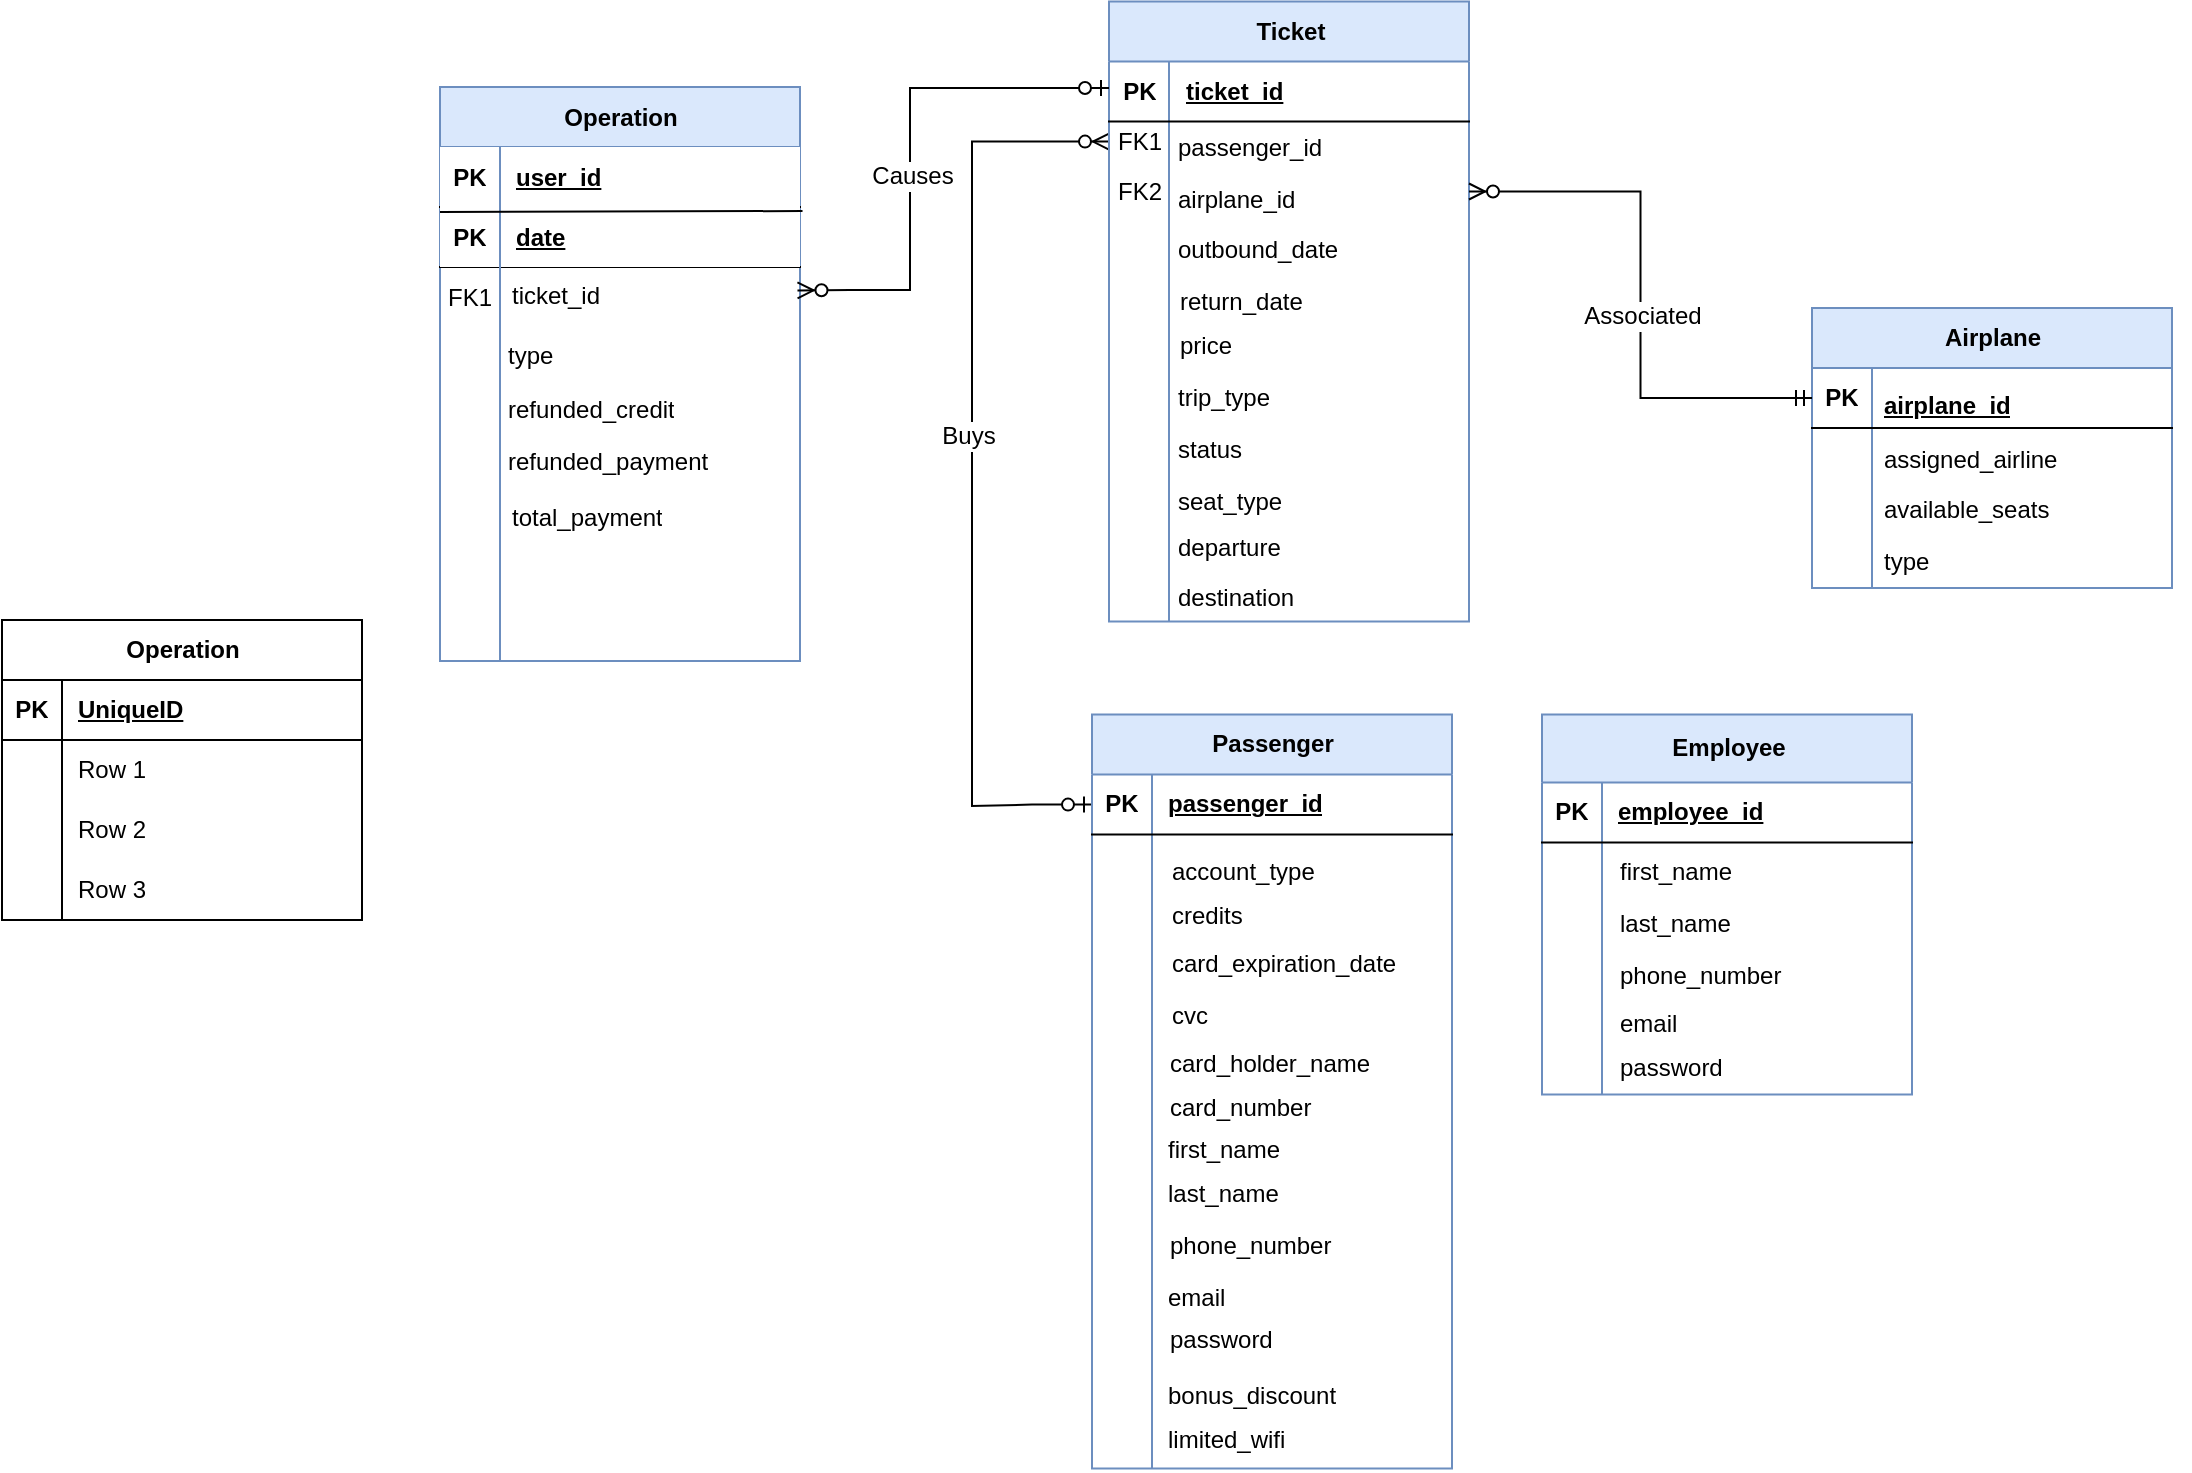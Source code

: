 <mxfile version="25.0.3">
  <diagram id="C5RBs43oDa-KdzZeNtuy" name="Page-1">
    <mxGraphModel dx="1167" dy="684" grid="0" gridSize="10" guides="1" tooltips="1" connect="1" arrows="1" fold="1" page="1" pageScale="1" pageWidth="827" pageHeight="1169" math="0" shadow="0">
      <root>
        <mxCell id="WIyWlLk6GJQsqaUBKTNV-0" />
        <mxCell id="WIyWlLk6GJQsqaUBKTNV-1" parent="WIyWlLk6GJQsqaUBKTNV-0" />
        <mxCell id="CETGNp7XFRvlDch6rx29-30" value="" style="fontSize=12;html=1;endArrow=ERzeroToMany;startArrow=ERzeroToOne;rounded=0;edgeStyle=orthogonalEdgeStyle;" parent="WIyWlLk6GJQsqaUBKTNV-1" source="CETGNp7XFRvlDch6rx29-192" target="CETGNp7XFRvlDch6rx29-104" edge="1">
          <mxGeometry width="100" height="100" relative="1" as="geometry">
            <mxPoint x="570" y="590" as="sourcePoint" />
            <mxPoint x="683.878" y="350" as="targetPoint" />
            <Array as="points">
              <mxPoint x="570" y="519" />
              <mxPoint x="540" y="520" />
              <mxPoint x="540" y="110" />
            </Array>
          </mxGeometry>
        </mxCell>
        <mxCell id="uM2hpIKgyVyVSypeU8TG-0" value="Buys" style="edgeLabel;html=1;align=center;verticalAlign=middle;resizable=0;points=[];fontSize=12;" parent="CETGNp7XFRvlDch6rx29-30" vertex="1" connectable="0">
          <mxGeometry x="0.063" y="2" relative="1" as="geometry">
            <mxPoint as="offset" />
          </mxGeometry>
        </mxCell>
        <mxCell id="CETGNp7XFRvlDch6rx29-48" value="Operation" style="shape=table;startSize=30;container=1;collapsible=1;childLayout=tableLayout;fixedRows=1;rowLines=0;fontStyle=1;align=center;resizeLast=1;html=1;fillColor=#dae8fc;strokeColor=#6c8ebf;" parent="WIyWlLk6GJQsqaUBKTNV-1" vertex="1">
          <mxGeometry x="274" y="160.5" width="180" height="287" as="geometry" />
        </mxCell>
        <mxCell id="CETGNp7XFRvlDch6rx29-49" value="" style="shape=tableRow;horizontal=0;startSize=0;swimlaneHead=0;swimlaneBody=0;fillColor=none;collapsible=0;dropTarget=0;points=[[0,0.5],[1,0.5]];portConstraint=eastwest;top=0;left=0;right=0;bottom=1;" parent="CETGNp7XFRvlDch6rx29-48" vertex="1">
          <mxGeometry y="30" width="180" height="30" as="geometry" />
        </mxCell>
        <mxCell id="CETGNp7XFRvlDch6rx29-50" value="PK" style="shape=partialRectangle;connectable=0;top=0;left=0;bottom=0;right=0;fontStyle=1;overflow=hidden;whiteSpace=wrap;html=1;labelBackgroundColor=none;gradientColor=none;fillStyle=solid;strokeColor=default;" parent="CETGNp7XFRvlDch6rx29-49" vertex="1">
          <mxGeometry width="30" height="30" as="geometry">
            <mxRectangle width="30" height="30" as="alternateBounds" />
          </mxGeometry>
        </mxCell>
        <mxCell id="CETGNp7XFRvlDch6rx29-51" value="user_id" style="shape=partialRectangle;connectable=0;top=0;left=0;bottom=0;right=0;align=left;spacingLeft=6;fontStyle=5;overflow=hidden;whiteSpace=wrap;html=1;" parent="CETGNp7XFRvlDch6rx29-49" vertex="1">
          <mxGeometry x="30" width="150" height="30" as="geometry">
            <mxRectangle width="150" height="30" as="alternateBounds" />
          </mxGeometry>
        </mxCell>
        <mxCell id="4KZPX5bwXIBf1E7wz8K1-6" value="" style="shape=tableRow;horizontal=0;startSize=0;swimlaneHead=0;swimlaneBody=0;fillColor=none;collapsible=0;dropTarget=0;points=[[0,0.5],[1,0.5]];portConstraint=eastwest;top=0;left=0;right=0;bottom=1;" parent="CETGNp7XFRvlDch6rx29-48" vertex="1">
          <mxGeometry y="60" width="180" height="30" as="geometry" />
        </mxCell>
        <mxCell id="4KZPX5bwXIBf1E7wz8K1-7" value="PK" style="shape=partialRectangle;connectable=0;top=0;left=0;bottom=0;right=0;fontStyle=1;overflow=hidden;whiteSpace=wrap;html=1;" parent="4KZPX5bwXIBf1E7wz8K1-6" vertex="1">
          <mxGeometry width="30" height="30" as="geometry">
            <mxRectangle width="30" height="30" as="alternateBounds" />
          </mxGeometry>
        </mxCell>
        <mxCell id="4KZPX5bwXIBf1E7wz8K1-8" value="date" style="shape=partialRectangle;connectable=0;top=0;left=0;bottom=0;right=0;align=left;spacingLeft=6;fontStyle=5;overflow=hidden;whiteSpace=wrap;html=1;" parent="4KZPX5bwXIBf1E7wz8K1-6" vertex="1">
          <mxGeometry x="30" width="150" height="30" as="geometry">
            <mxRectangle width="150" height="30" as="alternateBounds" />
          </mxGeometry>
        </mxCell>
        <mxCell id="CETGNp7XFRvlDch6rx29-52" value="" style="shape=tableRow;horizontal=0;startSize=0;swimlaneHead=0;swimlaneBody=0;fillColor=none;collapsible=0;dropTarget=0;points=[[0,0.5],[1,0.5]];portConstraint=eastwest;top=0;left=0;right=0;bottom=0;" parent="CETGNp7XFRvlDch6rx29-48" vertex="1">
          <mxGeometry y="90" width="180" height="30" as="geometry" />
        </mxCell>
        <mxCell id="CETGNp7XFRvlDch6rx29-53" value="FK1" style="shape=partialRectangle;connectable=0;fillColor=none;top=0;left=0;bottom=0;right=0;editable=1;overflow=hidden;whiteSpace=wrap;html=1;" parent="CETGNp7XFRvlDch6rx29-52" vertex="1">
          <mxGeometry width="30" height="30" as="geometry">
            <mxRectangle width="30" height="30" as="alternateBounds" />
          </mxGeometry>
        </mxCell>
        <mxCell id="CETGNp7XFRvlDch6rx29-54" value="" style="shape=partialRectangle;connectable=0;fillColor=none;top=0;left=0;bottom=0;right=0;align=left;spacingLeft=6;overflow=hidden;whiteSpace=wrap;html=1;" parent="CETGNp7XFRvlDch6rx29-52" vertex="1">
          <mxGeometry x="30" width="150" height="30" as="geometry">
            <mxRectangle width="150" height="30" as="alternateBounds" />
          </mxGeometry>
        </mxCell>
        <mxCell id="4KZPX5bwXIBf1E7wz8K1-16" value="" style="shape=tableRow;horizontal=0;startSize=0;swimlaneHead=0;swimlaneBody=0;fillColor=none;collapsible=0;dropTarget=0;points=[[0,0.5],[1,0.5]];portConstraint=eastwest;top=0;left=0;right=0;bottom=0;" parent="CETGNp7XFRvlDch6rx29-48" vertex="1">
          <mxGeometry y="120" width="180" height="30" as="geometry" />
        </mxCell>
        <mxCell id="4KZPX5bwXIBf1E7wz8K1-17" value="" style="shape=partialRectangle;connectable=0;fillColor=none;top=0;left=0;bottom=0;right=0;editable=1;overflow=hidden;whiteSpace=wrap;html=1;" parent="4KZPX5bwXIBf1E7wz8K1-16" vertex="1">
          <mxGeometry width="30" height="30" as="geometry">
            <mxRectangle width="30" height="30" as="alternateBounds" />
          </mxGeometry>
        </mxCell>
        <mxCell id="4KZPX5bwXIBf1E7wz8K1-18" value="" style="shape=partialRectangle;connectable=0;fillColor=none;top=0;left=0;bottom=0;right=0;align=left;spacingLeft=6;overflow=hidden;whiteSpace=wrap;html=1;" parent="4KZPX5bwXIBf1E7wz8K1-16" vertex="1">
          <mxGeometry x="30" width="150" height="30" as="geometry">
            <mxRectangle width="150" height="30" as="alternateBounds" />
          </mxGeometry>
        </mxCell>
        <mxCell id="CETGNp7XFRvlDch6rx29-55" value="" style="shape=tableRow;horizontal=0;startSize=0;swimlaneHead=0;swimlaneBody=0;fillColor=none;collapsible=0;dropTarget=0;points=[[0,0.5],[1,0.5]];portConstraint=eastwest;top=0;left=0;right=0;bottom=0;" parent="CETGNp7XFRvlDch6rx29-48" vertex="1">
          <mxGeometry y="150" width="180" height="30" as="geometry" />
        </mxCell>
        <mxCell id="CETGNp7XFRvlDch6rx29-56" value="" style="shape=partialRectangle;connectable=0;fillColor=none;top=0;left=0;bottom=0;right=0;editable=1;overflow=hidden;whiteSpace=wrap;html=1;" parent="CETGNp7XFRvlDch6rx29-55" vertex="1">
          <mxGeometry width="30" height="30" as="geometry">
            <mxRectangle width="30" height="30" as="alternateBounds" />
          </mxGeometry>
        </mxCell>
        <mxCell id="CETGNp7XFRvlDch6rx29-57" value="" style="shape=partialRectangle;connectable=0;fillColor=none;top=0;left=0;bottom=0;right=0;align=left;spacingLeft=6;overflow=hidden;whiteSpace=wrap;html=1;" parent="CETGNp7XFRvlDch6rx29-55" vertex="1">
          <mxGeometry x="30" width="150" height="30" as="geometry">
            <mxRectangle width="150" height="30" as="alternateBounds" />
          </mxGeometry>
        </mxCell>
        <mxCell id="CETGNp7XFRvlDch6rx29-58" value="" style="shape=tableRow;horizontal=0;startSize=0;swimlaneHead=0;swimlaneBody=0;fillColor=none;collapsible=0;dropTarget=0;points=[[0,0.5],[1,0.5]];portConstraint=eastwest;top=0;left=0;right=0;bottom=0;" parent="CETGNp7XFRvlDch6rx29-48" vertex="1">
          <mxGeometry y="180" width="180" height="107" as="geometry" />
        </mxCell>
        <mxCell id="CETGNp7XFRvlDch6rx29-59" value="" style="shape=partialRectangle;connectable=0;fillColor=none;top=0;left=0;bottom=0;right=0;editable=1;overflow=hidden;whiteSpace=wrap;html=1;" parent="CETGNp7XFRvlDch6rx29-58" vertex="1">
          <mxGeometry width="30" height="107" as="geometry">
            <mxRectangle width="30" height="107" as="alternateBounds" />
          </mxGeometry>
        </mxCell>
        <mxCell id="CETGNp7XFRvlDch6rx29-60" value="" style="shape=partialRectangle;connectable=0;fillColor=none;top=0;left=0;bottom=0;right=0;align=left;spacingLeft=6;overflow=hidden;whiteSpace=wrap;html=1;" parent="CETGNp7XFRvlDch6rx29-58" vertex="1">
          <mxGeometry x="30" width="150" height="107" as="geometry">
            <mxRectangle width="150" height="107" as="alternateBounds" />
          </mxGeometry>
        </mxCell>
        <mxCell id="BGIZEROxM3A1e72S92r2-58" value="type" style="text;strokeColor=none;fillColor=none;align=left;verticalAlign=top;spacingLeft=4;spacingRight=4;overflow=hidden;rotatable=0;points=[[0,0.5],[1,0.5]];portConstraint=eastwest;whiteSpace=wrap;html=1;" parent="WIyWlLk6GJQsqaUBKTNV-1" vertex="1">
          <mxGeometry x="302" y="280.5" width="120" height="26" as="geometry" />
        </mxCell>
        <mxCell id="CETGNp7XFRvlDch6rx29-100" value="Ticket" style="shape=table;startSize=30;container=1;collapsible=1;childLayout=tableLayout;fixedRows=1;rowLines=0;fontStyle=1;align=center;resizeLast=1;html=1;fillColor=#dae8fc;strokeColor=#6c8ebf;" parent="WIyWlLk6GJQsqaUBKTNV-1" vertex="1">
          <mxGeometry x="608.5" y="117.75" width="180" height="310" as="geometry" />
        </mxCell>
        <mxCell id="CETGNp7XFRvlDch6rx29-101" value="" style="shape=tableRow;horizontal=0;startSize=0;swimlaneHead=0;swimlaneBody=0;fillColor=none;collapsible=0;dropTarget=0;points=[[0,0.5],[1,0.5]];portConstraint=eastwest;top=0;left=0;right=0;bottom=1;" parent="CETGNp7XFRvlDch6rx29-100" vertex="1">
          <mxGeometry y="30" width="180" height="30" as="geometry" />
        </mxCell>
        <mxCell id="CETGNp7XFRvlDch6rx29-102" value="PK" style="shape=partialRectangle;connectable=0;fillColor=none;top=0;left=0;bottom=0;right=0;fontStyle=1;overflow=hidden;whiteSpace=wrap;html=1;" parent="CETGNp7XFRvlDch6rx29-101" vertex="1">
          <mxGeometry width="30" height="30" as="geometry">
            <mxRectangle width="30" height="30" as="alternateBounds" />
          </mxGeometry>
        </mxCell>
        <mxCell id="CETGNp7XFRvlDch6rx29-103" value="ticket_id" style="shape=partialRectangle;connectable=0;fillColor=none;top=0;left=0;bottom=0;right=0;align=left;spacingLeft=6;fontStyle=5;overflow=hidden;whiteSpace=wrap;html=1;" parent="CETGNp7XFRvlDch6rx29-101" vertex="1">
          <mxGeometry x="30" width="150" height="30" as="geometry">
            <mxRectangle width="150" height="30" as="alternateBounds" />
          </mxGeometry>
        </mxCell>
        <mxCell id="CETGNp7XFRvlDch6rx29-104" value="" style="shape=tableRow;horizontal=0;startSize=0;swimlaneHead=0;swimlaneBody=0;fillColor=none;collapsible=0;dropTarget=0;points=[[0,0.5],[1,0.5]];portConstraint=eastwest;top=0;left=0;right=0;bottom=0;" parent="CETGNp7XFRvlDch6rx29-100" vertex="1">
          <mxGeometry y="60" width="180" height="20" as="geometry" />
        </mxCell>
        <mxCell id="CETGNp7XFRvlDch6rx29-105" value="FK1" style="shape=partialRectangle;connectable=0;fillColor=none;top=0;left=0;bottom=0;right=0;editable=1;overflow=hidden;whiteSpace=wrap;html=1;" parent="CETGNp7XFRvlDch6rx29-104" vertex="1">
          <mxGeometry width="30" height="20" as="geometry">
            <mxRectangle width="30" height="20" as="alternateBounds" />
          </mxGeometry>
        </mxCell>
        <mxCell id="CETGNp7XFRvlDch6rx29-106" value="" style="shape=partialRectangle;connectable=0;fillColor=none;top=0;left=0;bottom=0;right=0;align=left;spacingLeft=6;overflow=hidden;whiteSpace=wrap;html=1;" parent="CETGNp7XFRvlDch6rx29-104" vertex="1">
          <mxGeometry x="30" width="150" height="20" as="geometry">
            <mxRectangle width="150" height="20" as="alternateBounds" />
          </mxGeometry>
        </mxCell>
        <mxCell id="CETGNp7XFRvlDch6rx29-107" value="" style="shape=tableRow;horizontal=0;startSize=0;swimlaneHead=0;swimlaneBody=0;fillColor=none;collapsible=0;dropTarget=0;points=[[0,0.5],[1,0.5]];portConstraint=eastwest;top=0;left=0;right=0;bottom=0;" parent="CETGNp7XFRvlDch6rx29-100" vertex="1">
          <mxGeometry y="80" width="180" height="30" as="geometry" />
        </mxCell>
        <mxCell id="CETGNp7XFRvlDch6rx29-108" value="FK2" style="shape=partialRectangle;connectable=0;fillColor=none;top=0;left=0;bottom=0;right=0;editable=1;overflow=hidden;whiteSpace=wrap;html=1;" parent="CETGNp7XFRvlDch6rx29-107" vertex="1">
          <mxGeometry width="30" height="30" as="geometry">
            <mxRectangle width="30" height="30" as="alternateBounds" />
          </mxGeometry>
        </mxCell>
        <mxCell id="CETGNp7XFRvlDch6rx29-109" value="" style="shape=partialRectangle;connectable=0;fillColor=none;top=0;left=0;bottom=0;right=0;align=left;spacingLeft=6;overflow=hidden;whiteSpace=wrap;html=1;" parent="CETGNp7XFRvlDch6rx29-107" vertex="1">
          <mxGeometry x="30" width="150" height="30" as="geometry">
            <mxRectangle width="150" height="30" as="alternateBounds" />
          </mxGeometry>
        </mxCell>
        <mxCell id="CETGNp7XFRvlDch6rx29-110" value="" style="shape=tableRow;horizontal=0;startSize=0;swimlaneHead=0;swimlaneBody=0;fillColor=none;collapsible=0;dropTarget=0;points=[[0,0.5],[1,0.5]];portConstraint=eastwest;top=0;left=0;right=0;bottom=0;" parent="CETGNp7XFRvlDch6rx29-100" vertex="1">
          <mxGeometry y="110" width="180" height="200" as="geometry" />
        </mxCell>
        <mxCell id="CETGNp7XFRvlDch6rx29-111" value="" style="shape=partialRectangle;connectable=0;fillColor=none;top=0;left=0;bottom=0;right=0;editable=1;overflow=hidden;whiteSpace=wrap;html=1;" parent="CETGNp7XFRvlDch6rx29-110" vertex="1">
          <mxGeometry width="30" height="200" as="geometry">
            <mxRectangle width="30" height="200" as="alternateBounds" />
          </mxGeometry>
        </mxCell>
        <mxCell id="CETGNp7XFRvlDch6rx29-112" value="" style="shape=partialRectangle;connectable=0;fillColor=none;top=0;left=0;bottom=0;right=0;align=left;spacingLeft=6;overflow=hidden;whiteSpace=wrap;html=1;" parent="CETGNp7XFRvlDch6rx29-110" vertex="1">
          <mxGeometry x="30" width="150" height="200" as="geometry">
            <mxRectangle width="150" height="200" as="alternateBounds" />
          </mxGeometry>
        </mxCell>
        <mxCell id="TixNwKE1VY5OCuDRx1uv-124" value="outbound_date" style="text;strokeColor=none;fillColor=none;align=left;verticalAlign=top;spacingLeft=4;spacingRight=4;overflow=hidden;rotatable=0;points=[[0,0.5],[1,0.5]];portConstraint=eastwest;whiteSpace=wrap;html=1;" parent="WIyWlLk6GJQsqaUBKTNV-1" vertex="1">
          <mxGeometry x="637" y="227.5" width="130" height="26" as="geometry" />
        </mxCell>
        <mxCell id="s5Ub_9vOrKLqSlT67JaO-24" value="passenger_id" style="text;strokeColor=none;fillColor=none;align=left;verticalAlign=top;spacingLeft=4;spacingRight=4;overflow=hidden;rotatable=0;points=[[0,0.5],[1,0.5]];portConstraint=eastwest;whiteSpace=wrap;html=1;" parent="WIyWlLk6GJQsqaUBKTNV-1" vertex="1">
          <mxGeometry x="637" y="176.75" width="130" height="26" as="geometry" />
        </mxCell>
        <mxCell id="TixNwKE1VY5OCuDRx1uv-125" value="return_date" style="text;strokeColor=none;fillColor=none;align=left;verticalAlign=top;spacingLeft=4;spacingRight=4;overflow=hidden;rotatable=0;points=[[0,0.5],[1,0.5]];portConstraint=eastwest;whiteSpace=wrap;html=1;" parent="WIyWlLk6GJQsqaUBKTNV-1" vertex="1">
          <mxGeometry x="638" y="253.5" width="130" height="27" as="geometry" />
        </mxCell>
        <mxCell id="TixNwKE1VY5OCuDRx1uv-118" value="price" style="text;strokeColor=none;fillColor=none;align=left;verticalAlign=top;spacingLeft=4;spacingRight=4;overflow=hidden;rotatable=0;points=[[0,0.5],[1,0.5]];portConstraint=eastwest;whiteSpace=wrap;html=1;" parent="WIyWlLk6GJQsqaUBKTNV-1" vertex="1">
          <mxGeometry x="638" y="276" width="130" height="26" as="geometry" />
        </mxCell>
        <mxCell id="TixNwKE1VY5OCuDRx1uv-119" value="trip_type" style="text;strokeColor=none;fillColor=none;align=left;verticalAlign=top;spacingLeft=4;spacingRight=4;overflow=hidden;rotatable=0;points=[[0,0.5],[1,0.5]];portConstraint=eastwest;whiteSpace=wrap;html=1;" parent="WIyWlLk6GJQsqaUBKTNV-1" vertex="1">
          <mxGeometry x="637" y="302" width="130" height="26" as="geometry" />
        </mxCell>
        <mxCell id="TixNwKE1VY5OCuDRx1uv-123" value="destination" style="text;strokeColor=none;fillColor=none;align=left;verticalAlign=top;spacingLeft=4;spacingRight=4;overflow=hidden;rotatable=0;points=[[0,0.5],[1,0.5]];portConstraint=eastwest;whiteSpace=wrap;html=1;" parent="WIyWlLk6GJQsqaUBKTNV-1" vertex="1">
          <mxGeometry x="637" y="401.75" width="130" height="26" as="geometry" />
        </mxCell>
        <mxCell id="TixNwKE1VY5OCuDRx1uv-122" value="departure" style="text;strokeColor=none;fillColor=none;align=left;verticalAlign=top;spacingLeft=4;spacingRight=4;overflow=hidden;rotatable=0;points=[[0,0.5],[1,0.5]];portConstraint=eastwest;whiteSpace=wrap;html=1;" parent="WIyWlLk6GJQsqaUBKTNV-1" vertex="1">
          <mxGeometry x="637" y="376.75" width="130" height="26" as="geometry" />
        </mxCell>
        <mxCell id="TixNwKE1VY5OCuDRx1uv-162" value="airplane_id" style="text;strokeColor=none;fillColor=none;align=left;verticalAlign=top;spacingLeft=4;spacingRight=4;overflow=hidden;rotatable=0;points=[[0,0.5],[1,0.5]];portConstraint=eastwest;whiteSpace=wrap;html=1;" parent="WIyWlLk6GJQsqaUBKTNV-1" vertex="1">
          <mxGeometry x="637" y="202.75" width="130" height="26" as="geometry" />
        </mxCell>
        <mxCell id="TixNwKE1VY5OCuDRx1uv-121" value="seat_type" style="text;strokeColor=none;fillColor=none;align=left;verticalAlign=top;spacingLeft=4;spacingRight=4;overflow=hidden;rotatable=0;points=[[0,0.5],[1,0.5]];portConstraint=eastwest;whiteSpace=wrap;html=1;" parent="WIyWlLk6GJQsqaUBKTNV-1" vertex="1">
          <mxGeometry x="637" y="354" width="130" height="23" as="geometry" />
        </mxCell>
        <mxCell id="TixNwKE1VY5OCuDRx1uv-120" value="status" style="text;strokeColor=none;fillColor=none;align=left;verticalAlign=top;spacingLeft=4;spacingRight=4;overflow=hidden;rotatable=0;points=[[0,0.5],[1,0.5]];portConstraint=eastwest;whiteSpace=wrap;html=1;" parent="WIyWlLk6GJQsqaUBKTNV-1" vertex="1">
          <mxGeometry x="637" y="328" width="130" height="26" as="geometry" />
        </mxCell>
        <mxCell id="CETGNp7XFRvlDch6rx29-126" value="Airplane" style="shape=table;startSize=30;container=1;collapsible=1;childLayout=tableLayout;fixedRows=1;rowLines=0;fontStyle=1;align=center;resizeLast=1;html=1;fillColor=#dae8fc;strokeColor=#6c8ebf;" parent="WIyWlLk6GJQsqaUBKTNV-1" vertex="1">
          <mxGeometry x="960" y="271" width="180" height="140" as="geometry" />
        </mxCell>
        <mxCell id="CETGNp7XFRvlDch6rx29-127" value="" style="shape=tableRow;horizontal=0;startSize=0;swimlaneHead=0;swimlaneBody=0;fillColor=none;collapsible=0;dropTarget=0;points=[[0,0.5],[1,0.5]];portConstraint=eastwest;top=0;left=0;right=0;bottom=1;" parent="CETGNp7XFRvlDch6rx29-126" vertex="1">
          <mxGeometry y="30" width="180" height="30" as="geometry" />
        </mxCell>
        <mxCell id="CETGNp7XFRvlDch6rx29-128" value="PK" style="shape=partialRectangle;connectable=0;fillColor=none;top=0;left=0;bottom=0;right=0;fontStyle=1;overflow=hidden;whiteSpace=wrap;html=1;" parent="CETGNp7XFRvlDch6rx29-127" vertex="1">
          <mxGeometry width="30" height="30" as="geometry">
            <mxRectangle width="30" height="30" as="alternateBounds" />
          </mxGeometry>
        </mxCell>
        <mxCell id="CETGNp7XFRvlDch6rx29-129" value="" style="shape=partialRectangle;connectable=0;fillColor=none;top=0;left=0;bottom=0;right=0;align=left;spacingLeft=6;fontStyle=5;overflow=hidden;whiteSpace=wrap;html=1;" parent="CETGNp7XFRvlDch6rx29-127" vertex="1">
          <mxGeometry x="30" width="150" height="30" as="geometry">
            <mxRectangle width="150" height="30" as="alternateBounds" />
          </mxGeometry>
        </mxCell>
        <mxCell id="CETGNp7XFRvlDch6rx29-130" value="" style="shape=tableRow;horizontal=0;startSize=0;swimlaneHead=0;swimlaneBody=0;fillColor=none;collapsible=0;dropTarget=0;points=[[0,0.5],[1,0.5]];portConstraint=eastwest;top=0;left=0;right=0;bottom=0;" parent="CETGNp7XFRvlDch6rx29-126" vertex="1">
          <mxGeometry y="60" width="180" height="30" as="geometry" />
        </mxCell>
        <mxCell id="CETGNp7XFRvlDch6rx29-131" value="" style="shape=partialRectangle;connectable=0;fillColor=none;top=0;left=0;bottom=0;right=0;editable=1;overflow=hidden;whiteSpace=wrap;html=1;" parent="CETGNp7XFRvlDch6rx29-130" vertex="1">
          <mxGeometry width="30" height="30" as="geometry">
            <mxRectangle width="30" height="30" as="alternateBounds" />
          </mxGeometry>
        </mxCell>
        <mxCell id="CETGNp7XFRvlDch6rx29-132" value="" style="shape=partialRectangle;connectable=0;fillColor=none;top=0;left=0;bottom=0;right=0;align=left;spacingLeft=6;overflow=hidden;whiteSpace=wrap;html=1;" parent="CETGNp7XFRvlDch6rx29-130" vertex="1">
          <mxGeometry x="30" width="150" height="30" as="geometry">
            <mxRectangle width="150" height="30" as="alternateBounds" />
          </mxGeometry>
        </mxCell>
        <mxCell id="CETGNp7XFRvlDch6rx29-133" value="" style="shape=tableRow;horizontal=0;startSize=0;swimlaneHead=0;swimlaneBody=0;fillColor=none;collapsible=0;dropTarget=0;points=[[0,0.5],[1,0.5]];portConstraint=eastwest;top=0;left=0;right=0;bottom=0;" parent="CETGNp7XFRvlDch6rx29-126" vertex="1">
          <mxGeometry y="90" width="180" height="30" as="geometry" />
        </mxCell>
        <mxCell id="CETGNp7XFRvlDch6rx29-134" value="" style="shape=partialRectangle;connectable=0;fillColor=none;top=0;left=0;bottom=0;right=0;editable=1;overflow=hidden;whiteSpace=wrap;html=1;" parent="CETGNp7XFRvlDch6rx29-133" vertex="1">
          <mxGeometry width="30" height="30" as="geometry">
            <mxRectangle width="30" height="30" as="alternateBounds" />
          </mxGeometry>
        </mxCell>
        <mxCell id="CETGNp7XFRvlDch6rx29-135" value="" style="shape=partialRectangle;connectable=0;fillColor=none;top=0;left=0;bottom=0;right=0;align=left;spacingLeft=6;overflow=hidden;whiteSpace=wrap;html=1;" parent="CETGNp7XFRvlDch6rx29-133" vertex="1">
          <mxGeometry x="30" width="150" height="30" as="geometry">
            <mxRectangle width="150" height="30" as="alternateBounds" />
          </mxGeometry>
        </mxCell>
        <mxCell id="CETGNp7XFRvlDch6rx29-136" value="" style="shape=tableRow;horizontal=0;startSize=0;swimlaneHead=0;swimlaneBody=0;fillColor=none;collapsible=0;dropTarget=0;points=[[0,0.5],[1,0.5]];portConstraint=eastwest;top=0;left=0;right=0;bottom=0;" parent="CETGNp7XFRvlDch6rx29-126" vertex="1">
          <mxGeometry y="120" width="180" height="20" as="geometry" />
        </mxCell>
        <mxCell id="CETGNp7XFRvlDch6rx29-137" value="" style="shape=partialRectangle;connectable=0;fillColor=none;top=0;left=0;bottom=0;right=0;editable=1;overflow=hidden;whiteSpace=wrap;html=1;" parent="CETGNp7XFRvlDch6rx29-136" vertex="1">
          <mxGeometry width="30" height="20" as="geometry">
            <mxRectangle width="30" height="20" as="alternateBounds" />
          </mxGeometry>
        </mxCell>
        <mxCell id="CETGNp7XFRvlDch6rx29-138" value="" style="shape=partialRectangle;connectable=0;fillColor=none;top=0;left=0;bottom=0;right=0;align=left;spacingLeft=6;overflow=hidden;whiteSpace=wrap;html=1;" parent="CETGNp7XFRvlDch6rx29-136" vertex="1">
          <mxGeometry x="30" width="150" height="20" as="geometry">
            <mxRectangle width="150" height="20" as="alternateBounds" />
          </mxGeometry>
        </mxCell>
        <mxCell id="TixNwKE1VY5OCuDRx1uv-142" value="&lt;b&gt;&lt;u&gt;airplane_id&lt;/u&gt;&lt;/b&gt;" style="text;strokeColor=none;fillColor=none;align=left;verticalAlign=top;spacingLeft=4;spacingRight=4;overflow=hidden;rotatable=0;points=[[0,0.5],[1,0.5]];portConstraint=eastwest;whiteSpace=wrap;html=1;" parent="WIyWlLk6GJQsqaUBKTNV-1" vertex="1">
          <mxGeometry x="990" y="305.5" width="120" height="26" as="geometry" />
        </mxCell>
        <mxCell id="BGIZEROxM3A1e72S92r2-15" value="available_seats" style="text;strokeColor=none;fillColor=none;align=left;verticalAlign=top;spacingLeft=4;spacingRight=4;overflow=hidden;rotatable=0;points=[[0,0.5],[1,0.5]];portConstraint=eastwest;whiteSpace=wrap;html=1;" parent="WIyWlLk6GJQsqaUBKTNV-1" vertex="1">
          <mxGeometry x="990" y="357.5" width="130" height="26" as="geometry" />
        </mxCell>
        <mxCell id="TixNwKE1VY5OCuDRx1uv-160" value="assigned_airline" style="text;strokeColor=none;fillColor=none;align=left;verticalAlign=top;spacingLeft=4;spacingRight=4;overflow=hidden;rotatable=0;points=[[0,0.5],[1,0.5]];portConstraint=eastwest;whiteSpace=wrap;html=1;" parent="WIyWlLk6GJQsqaUBKTNV-1" vertex="1">
          <mxGeometry x="990" y="332.5" width="120" height="26" as="geometry" />
        </mxCell>
        <mxCell id="CETGNp7XFRvlDch6rx29-139" value="Employee" style="shape=table;startSize=34;container=1;collapsible=1;childLayout=tableLayout;fixedRows=1;rowLines=0;fontStyle=1;align=center;resizeLast=1;html=1;fillColor=#dae8fc;strokeColor=#6c8ebf;" parent="WIyWlLk6GJQsqaUBKTNV-1" vertex="1">
          <mxGeometry x="825" y="474.25" width="185" height="190" as="geometry" />
        </mxCell>
        <mxCell id="CETGNp7XFRvlDch6rx29-140" value="" style="shape=tableRow;horizontal=0;startSize=0;swimlaneHead=0;swimlaneBody=0;fillColor=none;collapsible=0;dropTarget=0;points=[[0,0.5],[1,0.5]];portConstraint=eastwest;top=0;left=0;right=0;bottom=1;" parent="CETGNp7XFRvlDch6rx29-139" vertex="1">
          <mxGeometry y="34" width="185" height="30" as="geometry" />
        </mxCell>
        <mxCell id="CETGNp7XFRvlDch6rx29-141" value="PK" style="shape=partialRectangle;connectable=0;fillColor=none;top=0;left=0;bottom=0;right=0;fontStyle=1;overflow=hidden;whiteSpace=wrap;html=1;" parent="CETGNp7XFRvlDch6rx29-140" vertex="1">
          <mxGeometry width="30" height="30" as="geometry">
            <mxRectangle width="30" height="30" as="alternateBounds" />
          </mxGeometry>
        </mxCell>
        <mxCell id="CETGNp7XFRvlDch6rx29-142" value="employee_id" style="shape=partialRectangle;connectable=0;fillColor=none;top=0;left=0;bottom=0;right=0;align=left;spacingLeft=6;fontStyle=5;overflow=hidden;whiteSpace=wrap;html=1;" parent="CETGNp7XFRvlDch6rx29-140" vertex="1">
          <mxGeometry x="30" width="155" height="30" as="geometry">
            <mxRectangle width="155" height="30" as="alternateBounds" />
          </mxGeometry>
        </mxCell>
        <mxCell id="CETGNp7XFRvlDch6rx29-146" value="" style="shape=tableRow;horizontal=0;startSize=0;swimlaneHead=0;swimlaneBody=0;fillColor=none;collapsible=0;dropTarget=0;points=[[0,0.5],[1,0.5]];portConstraint=eastwest;top=0;left=0;right=0;bottom=0;" parent="CETGNp7XFRvlDch6rx29-139" vertex="1">
          <mxGeometry y="64" width="185" height="30" as="geometry" />
        </mxCell>
        <mxCell id="CETGNp7XFRvlDch6rx29-147" value="" style="shape=partialRectangle;connectable=0;fillColor=none;top=0;left=0;bottom=0;right=0;editable=1;overflow=hidden;whiteSpace=wrap;html=1;" parent="CETGNp7XFRvlDch6rx29-146" vertex="1">
          <mxGeometry width="30" height="30" as="geometry">
            <mxRectangle width="30" height="30" as="alternateBounds" />
          </mxGeometry>
        </mxCell>
        <mxCell id="CETGNp7XFRvlDch6rx29-148" value="" style="shape=partialRectangle;connectable=0;fillColor=none;top=0;left=0;bottom=0;right=0;align=left;spacingLeft=6;overflow=hidden;whiteSpace=wrap;html=1;" parent="CETGNp7XFRvlDch6rx29-146" vertex="1">
          <mxGeometry x="30" width="155" height="30" as="geometry">
            <mxRectangle width="155" height="30" as="alternateBounds" />
          </mxGeometry>
        </mxCell>
        <mxCell id="CETGNp7XFRvlDch6rx29-149" value="" style="shape=tableRow;horizontal=0;startSize=0;swimlaneHead=0;swimlaneBody=0;fillColor=none;collapsible=0;dropTarget=0;points=[[0,0.5],[1,0.5]];portConstraint=eastwest;top=0;left=0;right=0;bottom=0;" parent="CETGNp7XFRvlDch6rx29-139" vertex="1">
          <mxGeometry y="94" width="185" height="96" as="geometry" />
        </mxCell>
        <mxCell id="CETGNp7XFRvlDch6rx29-150" value="" style="shape=partialRectangle;connectable=0;fillColor=none;top=0;left=0;bottom=0;right=0;editable=1;overflow=hidden;whiteSpace=wrap;html=1;" parent="CETGNp7XFRvlDch6rx29-149" vertex="1">
          <mxGeometry width="30" height="96" as="geometry">
            <mxRectangle width="30" height="96" as="alternateBounds" />
          </mxGeometry>
        </mxCell>
        <mxCell id="CETGNp7XFRvlDch6rx29-151" value="" style="shape=partialRectangle;connectable=0;fillColor=none;top=0;left=0;bottom=0;right=0;align=left;spacingLeft=6;overflow=hidden;whiteSpace=wrap;html=1;" parent="CETGNp7XFRvlDch6rx29-149" vertex="1">
          <mxGeometry x="30" width="155" height="96" as="geometry">
            <mxRectangle width="155" height="96" as="alternateBounds" />
          </mxGeometry>
        </mxCell>
        <mxCell id="TixNwKE1VY5OCuDRx1uv-98" value="first_name" style="text;strokeColor=none;fillColor=none;align=left;verticalAlign=top;spacingLeft=4;spacingRight=4;overflow=hidden;rotatable=0;points=[[0,0.5],[1,0.5]];portConstraint=eastwest;whiteSpace=wrap;html=1;" parent="WIyWlLk6GJQsqaUBKTNV-1" vertex="1">
          <mxGeometry x="858" y="538.75" width="129" height="26" as="geometry" />
        </mxCell>
        <mxCell id="TixNwKE1VY5OCuDRx1uv-127" value="phone_number" style="text;strokeColor=none;fillColor=none;align=left;verticalAlign=top;spacingLeft=4;spacingRight=4;overflow=hidden;rotatable=0;points=[[0,0.5],[1,0.5]];portConstraint=eastwest;whiteSpace=wrap;html=1;" parent="WIyWlLk6GJQsqaUBKTNV-1" vertex="1">
          <mxGeometry x="858" y="590.75" width="129" height="26" as="geometry" />
        </mxCell>
        <mxCell id="TixNwKE1VY5OCuDRx1uv-126" value="last_name" style="text;strokeColor=none;fillColor=none;align=left;verticalAlign=top;spacingLeft=4;spacingRight=4;overflow=hidden;rotatable=0;points=[[0,0.5],[1,0.5]];portConstraint=eastwest;whiteSpace=wrap;html=1;" parent="WIyWlLk6GJQsqaUBKTNV-1" vertex="1">
          <mxGeometry x="858" y="564.75" width="129" height="26" as="geometry" />
        </mxCell>
        <mxCell id="TixNwKE1VY5OCuDRx1uv-90" value="type" style="text;strokeColor=none;fillColor=none;align=left;verticalAlign=top;spacingLeft=4;spacingRight=4;overflow=hidden;rotatable=0;points=[[0,0.5],[1,0.5]];portConstraint=eastwest;whiteSpace=wrap;html=1;" parent="WIyWlLk6GJQsqaUBKTNV-1" vertex="1">
          <mxGeometry x="990" y="383.5" width="159" height="26" as="geometry" />
        </mxCell>
        <mxCell id="CETGNp7XFRvlDch6rx29-191" value="Passenger" style="shape=table;startSize=30;container=1;collapsible=1;childLayout=tableLayout;fixedRows=1;rowLines=0;fontStyle=1;align=center;resizeLast=1;html=1;fillColor=#dae8fc;strokeColor=#6c8ebf;" parent="WIyWlLk6GJQsqaUBKTNV-1" vertex="1">
          <mxGeometry x="600" y="474.25" width="180" height="377" as="geometry" />
        </mxCell>
        <mxCell id="CETGNp7XFRvlDch6rx29-192" value="" style="shape=tableRow;horizontal=0;startSize=0;swimlaneHead=0;swimlaneBody=0;fillColor=none;collapsible=0;dropTarget=0;points=[[0,0.5],[1,0.5]];portConstraint=eastwest;top=0;left=0;right=0;bottom=1;" parent="CETGNp7XFRvlDch6rx29-191" vertex="1">
          <mxGeometry y="30" width="180" height="30" as="geometry" />
        </mxCell>
        <mxCell id="CETGNp7XFRvlDch6rx29-193" value="PK" style="shape=partialRectangle;connectable=0;fillColor=none;top=0;left=0;bottom=0;right=0;fontStyle=1;overflow=hidden;whiteSpace=wrap;html=1;" parent="CETGNp7XFRvlDch6rx29-192" vertex="1">
          <mxGeometry width="30" height="30" as="geometry">
            <mxRectangle width="30" height="30" as="alternateBounds" />
          </mxGeometry>
        </mxCell>
        <mxCell id="CETGNp7XFRvlDch6rx29-194" value="passenger_id" style="shape=partialRectangle;connectable=0;fillColor=none;top=0;left=0;bottom=0;right=0;align=left;spacingLeft=6;fontStyle=5;overflow=hidden;whiteSpace=wrap;html=1;" parent="CETGNp7XFRvlDch6rx29-192" vertex="1">
          <mxGeometry x="30" width="150" height="30" as="geometry">
            <mxRectangle width="150" height="30" as="alternateBounds" />
          </mxGeometry>
        </mxCell>
        <mxCell id="CETGNp7XFRvlDch6rx29-195" value="" style="shape=tableRow;horizontal=0;startSize=0;swimlaneHead=0;swimlaneBody=0;fillColor=none;collapsible=0;dropTarget=0;points=[[0,0.5],[1,0.5]];portConstraint=eastwest;top=0;left=0;right=0;bottom=0;" parent="CETGNp7XFRvlDch6rx29-191" vertex="1">
          <mxGeometry y="60" width="180" height="30" as="geometry" />
        </mxCell>
        <mxCell id="CETGNp7XFRvlDch6rx29-196" value="" style="shape=partialRectangle;connectable=0;fillColor=none;top=0;left=0;bottom=0;right=0;editable=1;overflow=hidden;whiteSpace=wrap;html=1;" parent="CETGNp7XFRvlDch6rx29-195" vertex="1">
          <mxGeometry width="30" height="30" as="geometry">
            <mxRectangle width="30" height="30" as="alternateBounds" />
          </mxGeometry>
        </mxCell>
        <mxCell id="CETGNp7XFRvlDch6rx29-197" value="" style="shape=partialRectangle;connectable=0;fillColor=none;top=0;left=0;bottom=0;right=0;align=left;spacingLeft=6;overflow=hidden;whiteSpace=wrap;html=1;" parent="CETGNp7XFRvlDch6rx29-195" vertex="1">
          <mxGeometry x="30" width="150" height="30" as="geometry">
            <mxRectangle width="150" height="30" as="alternateBounds" />
          </mxGeometry>
        </mxCell>
        <mxCell id="CETGNp7XFRvlDch6rx29-198" value="" style="shape=tableRow;horizontal=0;startSize=0;swimlaneHead=0;swimlaneBody=0;fillColor=none;collapsible=0;dropTarget=0;points=[[0,0.5],[1,0.5]];portConstraint=eastwest;top=0;left=0;right=0;bottom=0;" parent="CETGNp7XFRvlDch6rx29-191" vertex="1">
          <mxGeometry y="90" width="180" height="30" as="geometry" />
        </mxCell>
        <mxCell id="CETGNp7XFRvlDch6rx29-199" value="" style="shape=partialRectangle;connectable=0;fillColor=none;top=0;left=0;bottom=0;right=0;editable=1;overflow=hidden;whiteSpace=wrap;html=1;" parent="CETGNp7XFRvlDch6rx29-198" vertex="1">
          <mxGeometry width="30" height="30" as="geometry">
            <mxRectangle width="30" height="30" as="alternateBounds" />
          </mxGeometry>
        </mxCell>
        <mxCell id="CETGNp7XFRvlDch6rx29-200" value="" style="shape=partialRectangle;connectable=0;fillColor=none;top=0;left=0;bottom=0;right=0;align=left;spacingLeft=6;overflow=hidden;whiteSpace=wrap;html=1;" parent="CETGNp7XFRvlDch6rx29-198" vertex="1">
          <mxGeometry x="30" width="150" height="30" as="geometry">
            <mxRectangle width="150" height="30" as="alternateBounds" />
          </mxGeometry>
        </mxCell>
        <mxCell id="CETGNp7XFRvlDch6rx29-201" value="" style="shape=tableRow;horizontal=0;startSize=0;swimlaneHead=0;swimlaneBody=0;fillColor=none;collapsible=0;dropTarget=0;points=[[0,0.5],[1,0.5]];portConstraint=eastwest;top=0;left=0;right=0;bottom=0;" parent="CETGNp7XFRvlDch6rx29-191" vertex="1">
          <mxGeometry y="120" width="180" height="257" as="geometry" />
        </mxCell>
        <mxCell id="CETGNp7XFRvlDch6rx29-202" value="" style="shape=partialRectangle;connectable=0;fillColor=none;top=0;left=0;bottom=0;right=0;editable=1;overflow=hidden;whiteSpace=wrap;html=1;" parent="CETGNp7XFRvlDch6rx29-201" vertex="1">
          <mxGeometry width="30" height="257" as="geometry">
            <mxRectangle width="30" height="257" as="alternateBounds" />
          </mxGeometry>
        </mxCell>
        <mxCell id="CETGNp7XFRvlDch6rx29-203" value="" style="shape=partialRectangle;connectable=0;fillColor=none;top=0;left=0;bottom=0;right=0;align=left;spacingLeft=6;overflow=hidden;whiteSpace=wrap;html=1;" parent="CETGNp7XFRvlDch6rx29-201" vertex="1">
          <mxGeometry x="30" width="150" height="257" as="geometry">
            <mxRectangle width="150" height="257" as="alternateBounds" />
          </mxGeometry>
        </mxCell>
        <mxCell id="TixNwKE1VY5OCuDRx1uv-145" value="credits" style="text;strokeColor=none;fillColor=none;align=left;verticalAlign=top;spacingLeft=4;spacingRight=4;overflow=hidden;rotatable=0;points=[[0,0.5],[1,0.5]];portConstraint=eastwest;whiteSpace=wrap;html=1;" parent="WIyWlLk6GJQsqaUBKTNV-1" vertex="1">
          <mxGeometry x="634" y="561" width="130" height="26" as="geometry" />
        </mxCell>
        <mxCell id="TixNwKE1VY5OCuDRx1uv-4" value="card_number" style="text;strokeColor=none;fillColor=none;align=left;verticalAlign=top;spacingLeft=4;spacingRight=4;overflow=hidden;rotatable=0;points=[[0,0.5],[1,0.5]];portConstraint=eastwest;whiteSpace=wrap;html=1;" parent="WIyWlLk6GJQsqaUBKTNV-1" vertex="1">
          <mxGeometry x="632.5" y="657" width="130" height="28" as="geometry" />
        </mxCell>
        <mxCell id="TixNwKE1VY5OCuDRx1uv-6" value="cvc" style="text;strokeColor=none;fillColor=none;align=left;verticalAlign=top;spacingLeft=4;spacingRight=4;overflow=hidden;rotatable=0;points=[[0,0.5],[1,0.5]];portConstraint=eastwest;whiteSpace=wrap;html=1;" parent="WIyWlLk6GJQsqaUBKTNV-1" vertex="1">
          <mxGeometry x="634" y="611" width="120" height="26" as="geometry" />
        </mxCell>
        <mxCell id="TixNwKE1VY5OCuDRx1uv-60" value="card_expiration_date" style="text;strokeColor=none;fillColor=none;align=left;verticalAlign=top;spacingLeft=4;spacingRight=4;overflow=hidden;rotatable=0;points=[[0,0.5],[1,0.5]];portConstraint=eastwest;whiteSpace=wrap;html=1;" parent="WIyWlLk6GJQsqaUBKTNV-1" vertex="1">
          <mxGeometry x="634" y="585" width="136" height="26" as="geometry" />
        </mxCell>
        <mxCell id="TixNwKE1VY5OCuDRx1uv-5" value="card_holder_name" style="text;strokeColor=none;fillColor=none;align=left;verticalAlign=top;spacingLeft=4;spacingRight=4;overflow=hidden;rotatable=0;points=[[0,0.5],[1,0.5]];portConstraint=eastwest;whiteSpace=wrap;html=1;" parent="WIyWlLk6GJQsqaUBKTNV-1" vertex="1">
          <mxGeometry x="632.5" y="635" width="130" height="26" as="geometry" />
        </mxCell>
        <mxCell id="TixNwKE1VY5OCuDRx1uv-114" value="account_type" style="text;strokeColor=none;fillColor=none;align=left;verticalAlign=top;spacingLeft=4;spacingRight=4;overflow=hidden;rotatable=0;points=[[0,0.5],[1,0.5]];portConstraint=eastwest;whiteSpace=wrap;html=1;" parent="WIyWlLk6GJQsqaUBKTNV-1" vertex="1">
          <mxGeometry x="634" y="538.75" width="144" height="26" as="geometry" />
        </mxCell>
        <mxCell id="s5Ub_9vOrKLqSlT67JaO-0" value="first_name" style="text;strokeColor=none;fillColor=none;align=left;verticalAlign=top;spacingLeft=4;spacingRight=4;overflow=hidden;rotatable=0;points=[[0,0.5],[1,0.5]];portConstraint=eastwest;whiteSpace=wrap;html=1;" parent="WIyWlLk6GJQsqaUBKTNV-1" vertex="1">
          <mxGeometry x="632" y="678" width="129" height="26" as="geometry" />
        </mxCell>
        <mxCell id="s5Ub_9vOrKLqSlT67JaO-1" value="phone_number" style="text;strokeColor=none;fillColor=none;align=left;verticalAlign=top;spacingLeft=4;spacingRight=4;overflow=hidden;rotatable=0;points=[[0,0.5],[1,0.5]];portConstraint=eastwest;whiteSpace=wrap;html=1;" parent="WIyWlLk6GJQsqaUBKTNV-1" vertex="1">
          <mxGeometry x="633" y="726" width="129" height="26" as="geometry" />
        </mxCell>
        <mxCell id="s5Ub_9vOrKLqSlT67JaO-2" value="last_name" style="text;strokeColor=none;fillColor=none;align=left;verticalAlign=top;spacingLeft=4;spacingRight=4;overflow=hidden;rotatable=0;points=[[0,0.5],[1,0.5]];portConstraint=eastwest;whiteSpace=wrap;html=1;" parent="WIyWlLk6GJQsqaUBKTNV-1" vertex="1">
          <mxGeometry x="632" y="700" width="129" height="26" as="geometry" />
        </mxCell>
        <mxCell id="s5Ub_9vOrKLqSlT67JaO-27" value="" style="fontSize=12;html=1;endArrow=ERzeroToMany;startArrow=ERmandOne;rounded=0;edgeStyle=orthogonalEdgeStyle;entryX=1;entryY=0.5;entryDx=0;entryDy=0;" parent="WIyWlLk6GJQsqaUBKTNV-1" source="CETGNp7XFRvlDch6rx29-127" target="CETGNp7XFRvlDch6rx29-107" edge="1">
          <mxGeometry width="100" height="100" relative="1" as="geometry">
            <mxPoint x="1045" y="249.83" as="sourcePoint" />
            <mxPoint x="795" y="249.83" as="targetPoint" />
          </mxGeometry>
        </mxCell>
        <mxCell id="uM2hpIKgyVyVSypeU8TG-4" value="Associated" style="edgeLabel;html=1;align=center;verticalAlign=middle;resizable=0;points=[];fontSize=12;" parent="s5Ub_9vOrKLqSlT67JaO-27" vertex="1" connectable="0">
          <mxGeometry x="-0.066" relative="1" as="geometry">
            <mxPoint y="1" as="offset" />
          </mxGeometry>
        </mxCell>
        <mxCell id="4KZPX5bwXIBf1E7wz8K1-10" value="refunded_credit" style="text;strokeColor=none;fillColor=none;align=left;verticalAlign=top;spacingLeft=4;spacingRight=4;overflow=hidden;rotatable=0;points=[[0,0.5],[1,0.5]];portConstraint=eastwest;whiteSpace=wrap;html=1;" parent="WIyWlLk6GJQsqaUBKTNV-1" vertex="1">
          <mxGeometry x="302" y="307.5" width="120" height="25" as="geometry" />
        </mxCell>
        <mxCell id="4KZPX5bwXIBf1E7wz8K1-11" value="refunded_payment" style="text;strokeColor=none;fillColor=none;align=left;verticalAlign=top;spacingLeft=4;spacingRight=4;overflow=hidden;rotatable=0;points=[[0,0.5],[1,0.5]];portConstraint=eastwest;whiteSpace=wrap;html=1;" parent="WIyWlLk6GJQsqaUBKTNV-1" vertex="1">
          <mxGeometry x="302" y="333.5" width="120" height="25" as="geometry" />
        </mxCell>
        <mxCell id="4KZPX5bwXIBf1E7wz8K1-12" value="total_payment" style="text;strokeColor=none;fillColor=none;align=left;verticalAlign=top;spacingLeft=4;spacingRight=4;overflow=hidden;rotatable=0;points=[[0,0.5],[1,0.5]];portConstraint=eastwest;whiteSpace=wrap;html=1;" parent="WIyWlLk6GJQsqaUBKTNV-1" vertex="1">
          <mxGeometry x="304" y="362" width="120" height="25" as="geometry" />
        </mxCell>
        <mxCell id="4KZPX5bwXIBf1E7wz8K1-13" value="ticket_id" style="text;strokeColor=none;fillColor=none;align=left;verticalAlign=top;spacingLeft=4;spacingRight=4;overflow=hidden;rotatable=0;points=[[0,0.5],[1,0.5]];portConstraint=eastwest;whiteSpace=wrap;html=1;" parent="WIyWlLk6GJQsqaUBKTNV-1" vertex="1">
          <mxGeometry x="304" y="251" width="120" height="25" as="geometry" />
        </mxCell>
        <mxCell id="YiYaA1xMd0rm02OPg3YB-0" value="email" style="text;strokeColor=none;fillColor=none;align=left;verticalAlign=top;spacingLeft=4;spacingRight=4;overflow=hidden;rotatable=0;points=[[0,0.5],[1,0.5]];portConstraint=eastwest;whiteSpace=wrap;html=1;" parent="WIyWlLk6GJQsqaUBKTNV-1" vertex="1">
          <mxGeometry x="632" y="752" width="150" height="26" as="geometry" />
        </mxCell>
        <mxCell id="4KZPX5bwXIBf1E7wz8K1-2" value="password" style="text;strokeColor=none;fillColor=none;align=left;verticalAlign=top;spacingLeft=4;spacingRight=4;overflow=hidden;rotatable=0;points=[[0,0.5],[1,0.5]];portConstraint=eastwest;whiteSpace=wrap;html=1;" parent="WIyWlLk6GJQsqaUBKTNV-1" vertex="1">
          <mxGeometry x="633" y="773" width="150" height="26" as="geometry" />
        </mxCell>
        <mxCell id="4KZPX5bwXIBf1E7wz8K1-3" value="limited_wifi" style="text;strokeColor=none;fillColor=none;align=left;verticalAlign=top;spacingLeft=4;spacingRight=4;overflow=hidden;rotatable=0;points=[[0,0.5],[1,0.5]];portConstraint=eastwest;whiteSpace=wrap;html=1;" parent="WIyWlLk6GJQsqaUBKTNV-1" vertex="1">
          <mxGeometry x="632" y="823" width="150" height="26" as="geometry" />
        </mxCell>
        <mxCell id="4KZPX5bwXIBf1E7wz8K1-4" value="bonus_discount" style="text;strokeColor=none;fillColor=none;align=left;verticalAlign=top;spacingLeft=4;spacingRight=4;overflow=hidden;rotatable=0;points=[[0,0.5],[1,0.5]];portConstraint=eastwest;whiteSpace=wrap;html=1;" parent="WIyWlLk6GJQsqaUBKTNV-1" vertex="1">
          <mxGeometry x="632" y="801" width="150" height="26" as="geometry" />
        </mxCell>
        <mxCell id="YiYaA1xMd0rm02OPg3YB-1" value="email" style="text;strokeColor=none;fillColor=none;align=left;verticalAlign=top;spacingLeft=4;spacingRight=4;overflow=hidden;rotatable=0;points=[[0,0.5],[1,0.5]];portConstraint=eastwest;whiteSpace=wrap;html=1;" parent="WIyWlLk6GJQsqaUBKTNV-1" vertex="1">
          <mxGeometry x="858" y="615.25" width="190" height="26" as="geometry" />
        </mxCell>
        <mxCell id="4KZPX5bwXIBf1E7wz8K1-9" value="password" style="text;strokeColor=none;fillColor=none;align=left;verticalAlign=top;spacingLeft=4;spacingRight=4;overflow=hidden;rotatable=0;points=[[0,0.5],[1,0.5]];portConstraint=eastwest;whiteSpace=wrap;html=1;" parent="WIyWlLk6GJQsqaUBKTNV-1" vertex="1">
          <mxGeometry x="858" y="637" width="190" height="26" as="geometry" />
        </mxCell>
        <mxCell id="4KZPX5bwXIBf1E7wz8K1-14" value="" style="fontSize=12;html=1;endArrow=ERzeroToMany;startArrow=ERzeroToOne;rounded=0;edgeStyle=orthogonalEdgeStyle;entryX=0.993;entryY=0.391;entryDx=0;entryDy=0;entryPerimeter=0;" parent="WIyWlLk6GJQsqaUBKTNV-1" source="CETGNp7XFRvlDch6rx29-101" target="CETGNp7XFRvlDch6rx29-52" edge="1">
          <mxGeometry width="100" height="100" relative="1" as="geometry">
            <mxPoint x="553" y="53" as="sourcePoint" />
            <mxPoint x="458" y="262" as="targetPoint" />
            <Array as="points">
              <mxPoint x="509" y="161" />
              <mxPoint x="509" y="262" />
              <mxPoint x="479" y="262" />
            </Array>
          </mxGeometry>
        </mxCell>
        <mxCell id="4KZPX5bwXIBf1E7wz8K1-15" value="Causes" style="edgeLabel;html=1;align=center;verticalAlign=middle;resizable=0;points=[];fontSize=12;" parent="4KZPX5bwXIBf1E7wz8K1-14" vertex="1" connectable="0">
          <mxGeometry x="0.063" y="2" relative="1" as="geometry">
            <mxPoint x="-1" y="7" as="offset" />
          </mxGeometry>
        </mxCell>
        <mxCell id="v5l6uafK5jVdcFgeIS24-3" value="Operation" style="shape=table;startSize=30;container=1;collapsible=1;childLayout=tableLayout;fixedRows=1;rowLines=0;fontStyle=1;align=center;resizeLast=1;html=1;" vertex="1" parent="WIyWlLk6GJQsqaUBKTNV-1">
          <mxGeometry x="55" y="427" width="180" height="150" as="geometry" />
        </mxCell>
        <mxCell id="v5l6uafK5jVdcFgeIS24-4" value="" style="shape=tableRow;horizontal=0;startSize=0;swimlaneHead=0;swimlaneBody=0;fillColor=none;collapsible=0;dropTarget=0;points=[[0,0.5],[1,0.5]];portConstraint=eastwest;top=0;left=0;right=0;bottom=1;" vertex="1" parent="v5l6uafK5jVdcFgeIS24-3">
          <mxGeometry y="30" width="180" height="30" as="geometry" />
        </mxCell>
        <mxCell id="v5l6uafK5jVdcFgeIS24-5" value="PK" style="shape=partialRectangle;connectable=0;fillColor=none;top=0;left=0;bottom=0;right=0;fontStyle=1;overflow=hidden;whiteSpace=wrap;html=1;" vertex="1" parent="v5l6uafK5jVdcFgeIS24-4">
          <mxGeometry width="30" height="30" as="geometry">
            <mxRectangle width="30" height="30" as="alternateBounds" />
          </mxGeometry>
        </mxCell>
        <mxCell id="v5l6uafK5jVdcFgeIS24-6" value="UniqueID" style="shape=partialRectangle;connectable=0;fillColor=none;top=0;left=0;bottom=0;right=0;align=left;spacingLeft=6;fontStyle=5;overflow=hidden;whiteSpace=wrap;html=1;" vertex="1" parent="v5l6uafK5jVdcFgeIS24-4">
          <mxGeometry x="30" width="150" height="30" as="geometry">
            <mxRectangle width="150" height="30" as="alternateBounds" />
          </mxGeometry>
        </mxCell>
        <mxCell id="v5l6uafK5jVdcFgeIS24-7" value="" style="shape=tableRow;horizontal=0;startSize=0;swimlaneHead=0;swimlaneBody=0;fillColor=none;collapsible=0;dropTarget=0;points=[[0,0.5],[1,0.5]];portConstraint=eastwest;top=0;left=0;right=0;bottom=0;" vertex="1" parent="v5l6uafK5jVdcFgeIS24-3">
          <mxGeometry y="60" width="180" height="30" as="geometry" />
        </mxCell>
        <mxCell id="v5l6uafK5jVdcFgeIS24-8" value="" style="shape=partialRectangle;connectable=0;fillColor=none;top=0;left=0;bottom=0;right=0;editable=1;overflow=hidden;whiteSpace=wrap;html=1;" vertex="1" parent="v5l6uafK5jVdcFgeIS24-7">
          <mxGeometry width="30" height="30" as="geometry">
            <mxRectangle width="30" height="30" as="alternateBounds" />
          </mxGeometry>
        </mxCell>
        <mxCell id="v5l6uafK5jVdcFgeIS24-9" value="Row 1" style="shape=partialRectangle;connectable=0;fillColor=none;top=0;left=0;bottom=0;right=0;align=left;spacingLeft=6;overflow=hidden;whiteSpace=wrap;html=1;" vertex="1" parent="v5l6uafK5jVdcFgeIS24-7">
          <mxGeometry x="30" width="150" height="30" as="geometry">
            <mxRectangle width="150" height="30" as="alternateBounds" />
          </mxGeometry>
        </mxCell>
        <mxCell id="v5l6uafK5jVdcFgeIS24-10" value="" style="shape=tableRow;horizontal=0;startSize=0;swimlaneHead=0;swimlaneBody=0;fillColor=none;collapsible=0;dropTarget=0;points=[[0,0.5],[1,0.5]];portConstraint=eastwest;top=0;left=0;right=0;bottom=0;" vertex="1" parent="v5l6uafK5jVdcFgeIS24-3">
          <mxGeometry y="90" width="180" height="30" as="geometry" />
        </mxCell>
        <mxCell id="v5l6uafK5jVdcFgeIS24-11" value="" style="shape=partialRectangle;connectable=0;fillColor=none;top=0;left=0;bottom=0;right=0;editable=1;overflow=hidden;whiteSpace=wrap;html=1;" vertex="1" parent="v5l6uafK5jVdcFgeIS24-10">
          <mxGeometry width="30" height="30" as="geometry">
            <mxRectangle width="30" height="30" as="alternateBounds" />
          </mxGeometry>
        </mxCell>
        <mxCell id="v5l6uafK5jVdcFgeIS24-12" value="Row 2" style="shape=partialRectangle;connectable=0;fillColor=none;top=0;left=0;bottom=0;right=0;align=left;spacingLeft=6;overflow=hidden;whiteSpace=wrap;html=1;" vertex="1" parent="v5l6uafK5jVdcFgeIS24-10">
          <mxGeometry x="30" width="150" height="30" as="geometry">
            <mxRectangle width="150" height="30" as="alternateBounds" />
          </mxGeometry>
        </mxCell>
        <mxCell id="v5l6uafK5jVdcFgeIS24-13" value="" style="shape=tableRow;horizontal=0;startSize=0;swimlaneHead=0;swimlaneBody=0;fillColor=none;collapsible=0;dropTarget=0;points=[[0,0.5],[1,0.5]];portConstraint=eastwest;top=0;left=0;right=0;bottom=0;" vertex="1" parent="v5l6uafK5jVdcFgeIS24-3">
          <mxGeometry y="120" width="180" height="30" as="geometry" />
        </mxCell>
        <mxCell id="v5l6uafK5jVdcFgeIS24-14" value="" style="shape=partialRectangle;connectable=0;fillColor=none;top=0;left=0;bottom=0;right=0;editable=1;overflow=hidden;whiteSpace=wrap;html=1;" vertex="1" parent="v5l6uafK5jVdcFgeIS24-13">
          <mxGeometry width="30" height="30" as="geometry">
            <mxRectangle width="30" height="30" as="alternateBounds" />
          </mxGeometry>
        </mxCell>
        <mxCell id="v5l6uafK5jVdcFgeIS24-15" value="Row 3" style="shape=partialRectangle;connectable=0;fillColor=none;top=0;left=0;bottom=0;right=0;align=left;spacingLeft=6;overflow=hidden;whiteSpace=wrap;html=1;" vertex="1" parent="v5l6uafK5jVdcFgeIS24-13">
          <mxGeometry x="30" width="150" height="30" as="geometry">
            <mxRectangle width="150" height="30" as="alternateBounds" />
          </mxGeometry>
        </mxCell>
        <mxCell id="v5l6uafK5jVdcFgeIS24-18" value="" style="endArrow=none;html=1;rounded=0;fontSize=12;startSize=8;endSize=8;curved=1;strokeColor=#6C8EBF;" edge="1" parent="WIyWlLk6GJQsqaUBKTNV-1">
          <mxGeometry width="50" height="50" relative="1" as="geometry">
            <mxPoint x="304" y="258" as="sourcePoint" />
            <mxPoint x="304" y="190" as="targetPoint" />
          </mxGeometry>
        </mxCell>
        <mxCell id="v5l6uafK5jVdcFgeIS24-19" value="" style="endArrow=none;html=1;rounded=0;fontSize=12;startSize=8;endSize=8;curved=1;entryX=1.007;entryY=0.067;entryDx=0;entryDy=0;entryPerimeter=0;" edge="1" parent="WIyWlLk6GJQsqaUBKTNV-1" target="4KZPX5bwXIBf1E7wz8K1-6">
          <mxGeometry width="50" height="50" relative="1" as="geometry">
            <mxPoint x="274" y="223" as="sourcePoint" />
            <mxPoint x="408" y="223" as="targetPoint" />
          </mxGeometry>
        </mxCell>
      </root>
    </mxGraphModel>
  </diagram>
</mxfile>
